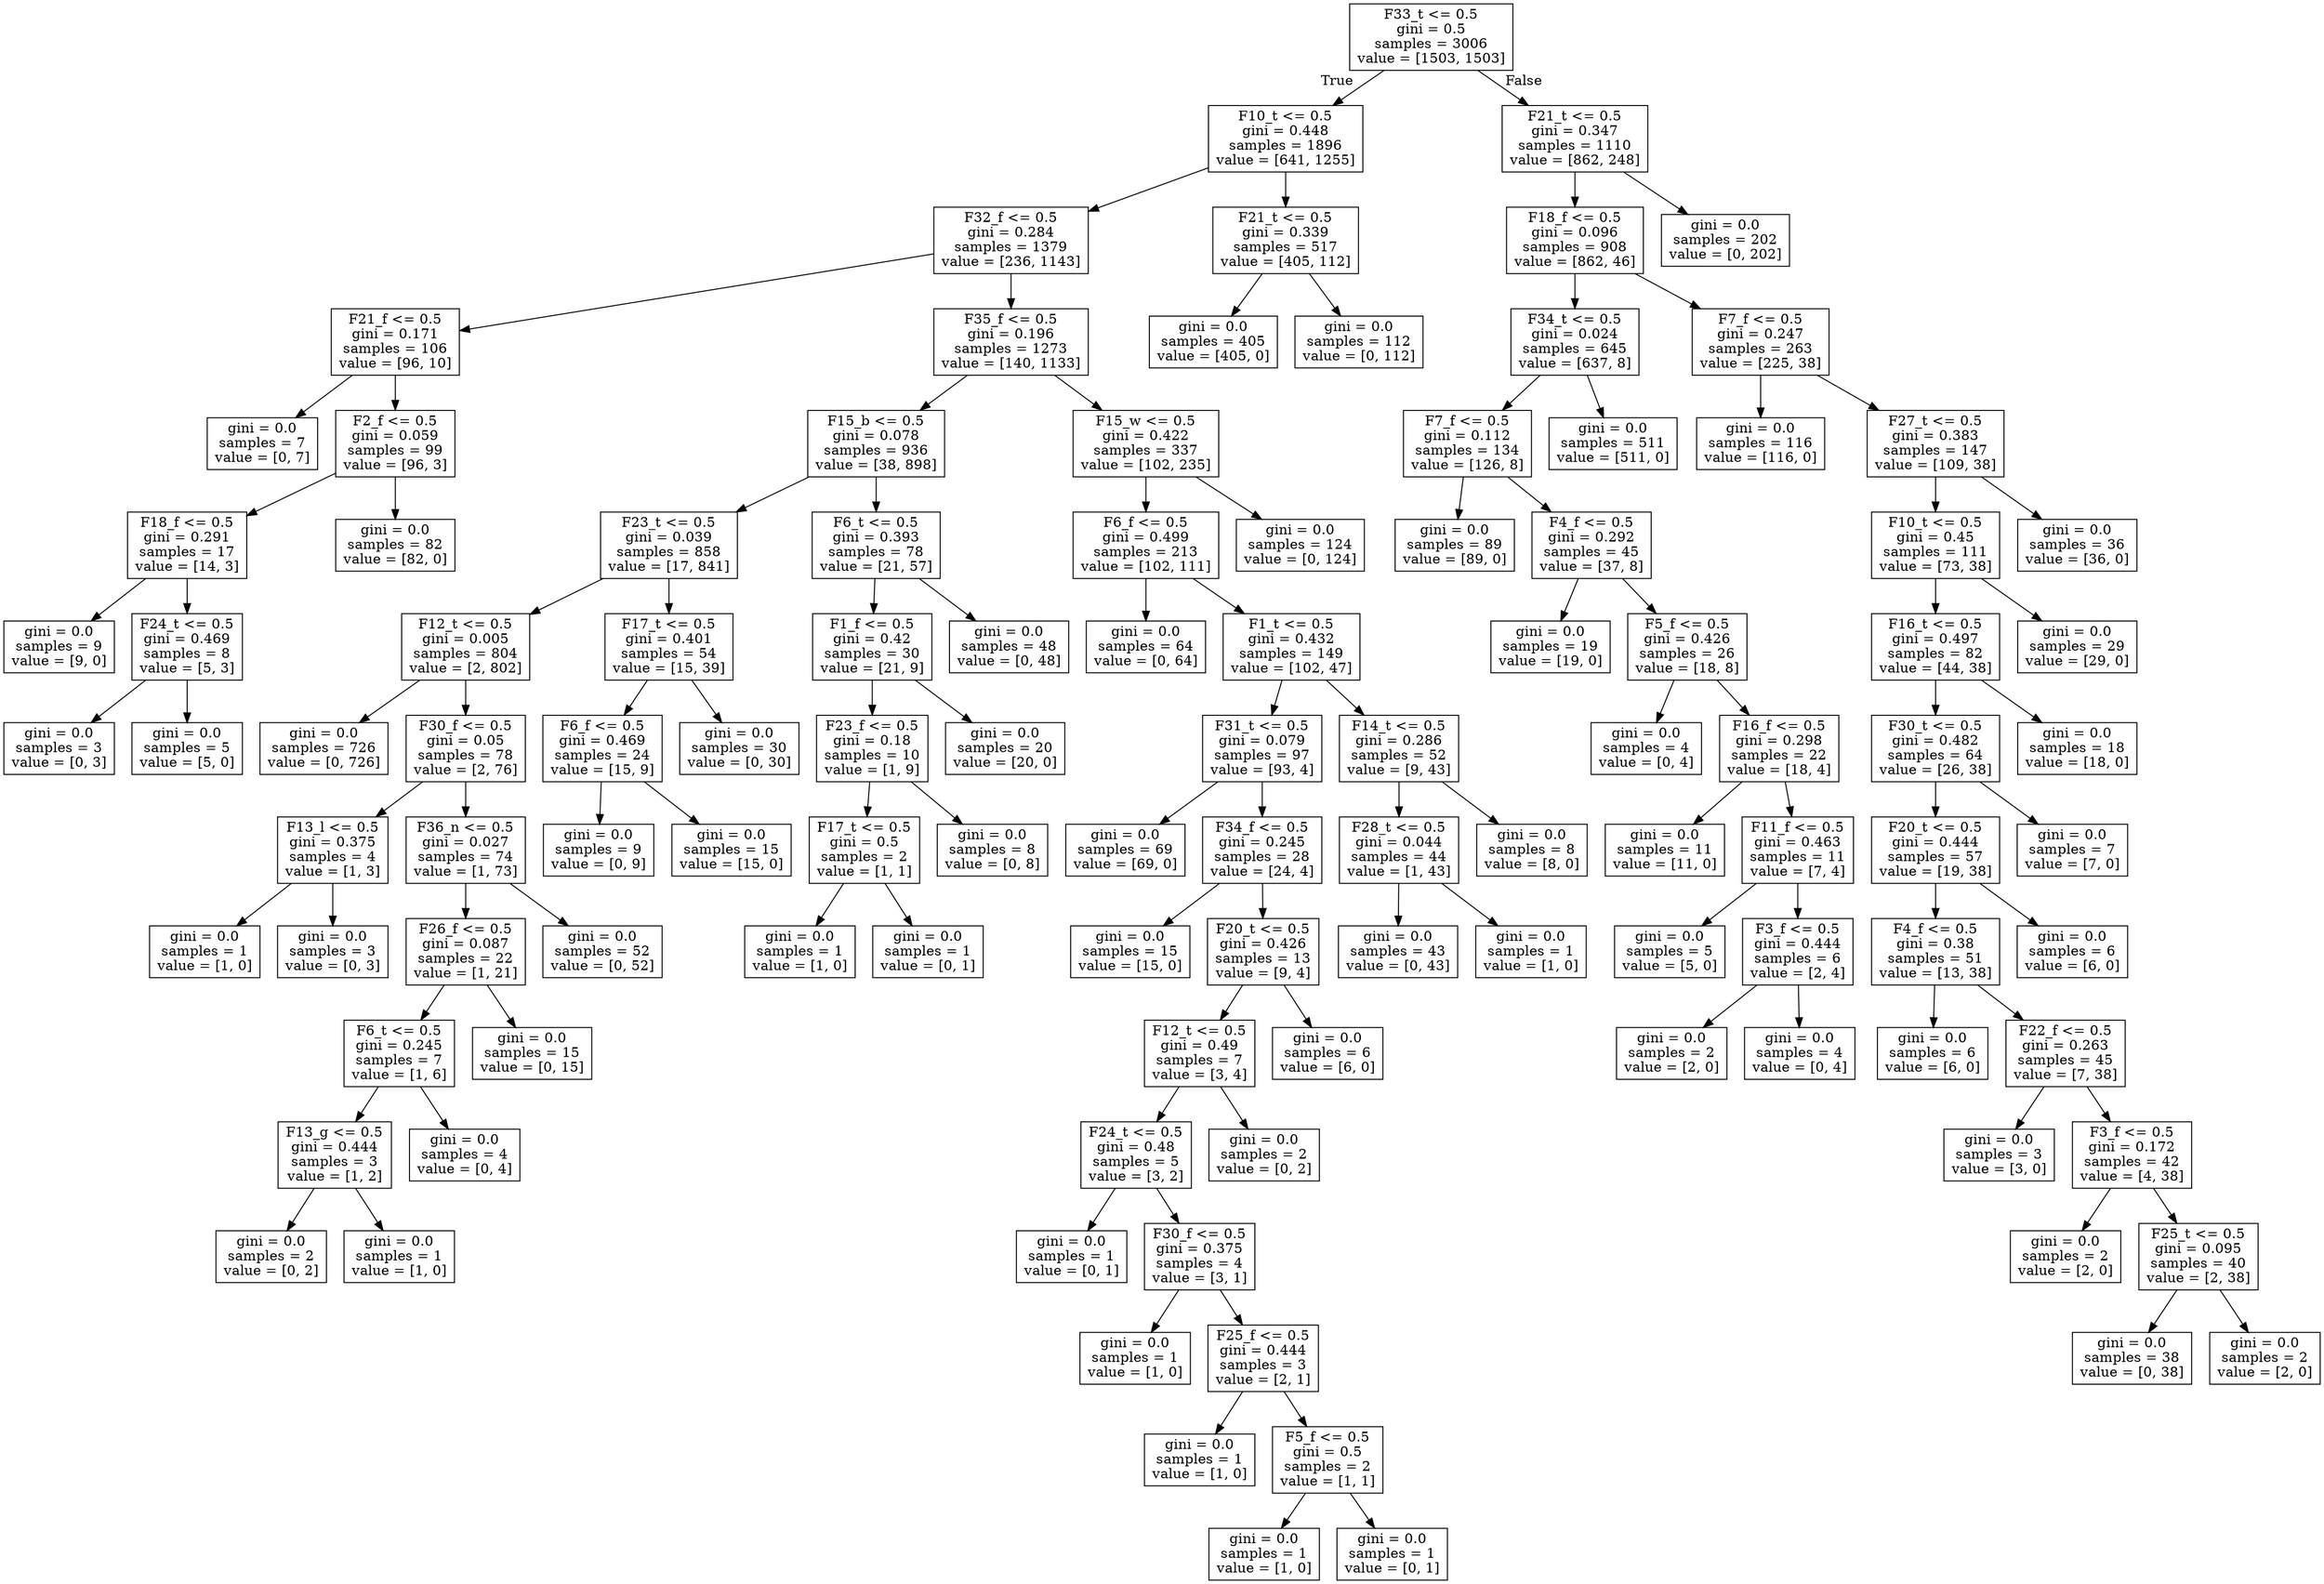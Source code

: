 digraph Tree {
node [shape=box] ;
0 [label="F33_t <= 0.5\ngini = 0.5\nsamples = 3006\nvalue = [1503, 1503]"] ;
1 [label="F10_t <= 0.5\ngini = 0.448\nsamples = 1896\nvalue = [641, 1255]"] ;
0 -> 1 [labeldistance=2.5, labelangle=45, headlabel="True"] ;
2 [label="F32_f <= 0.5\ngini = 0.284\nsamples = 1379\nvalue = [236, 1143]"] ;
1 -> 2 ;
3 [label="F21_f <= 0.5\ngini = 0.171\nsamples = 106\nvalue = [96, 10]"] ;
2 -> 3 ;
4 [label="gini = 0.0\nsamples = 7\nvalue = [0, 7]"] ;
3 -> 4 ;
5 [label="F2_f <= 0.5\ngini = 0.059\nsamples = 99\nvalue = [96, 3]"] ;
3 -> 5 ;
6 [label="F18_f <= 0.5\ngini = 0.291\nsamples = 17\nvalue = [14, 3]"] ;
5 -> 6 ;
7 [label="gini = 0.0\nsamples = 9\nvalue = [9, 0]"] ;
6 -> 7 ;
8 [label="F24_t <= 0.5\ngini = 0.469\nsamples = 8\nvalue = [5, 3]"] ;
6 -> 8 ;
9 [label="gini = 0.0\nsamples = 3\nvalue = [0, 3]"] ;
8 -> 9 ;
10 [label="gini = 0.0\nsamples = 5\nvalue = [5, 0]"] ;
8 -> 10 ;
11 [label="gini = 0.0\nsamples = 82\nvalue = [82, 0]"] ;
5 -> 11 ;
12 [label="F35_f <= 0.5\ngini = 0.196\nsamples = 1273\nvalue = [140, 1133]"] ;
2 -> 12 ;
13 [label="F15_b <= 0.5\ngini = 0.078\nsamples = 936\nvalue = [38, 898]"] ;
12 -> 13 ;
14 [label="F23_t <= 0.5\ngini = 0.039\nsamples = 858\nvalue = [17, 841]"] ;
13 -> 14 ;
15 [label="F12_t <= 0.5\ngini = 0.005\nsamples = 804\nvalue = [2, 802]"] ;
14 -> 15 ;
16 [label="gini = 0.0\nsamples = 726\nvalue = [0, 726]"] ;
15 -> 16 ;
17 [label="F30_f <= 0.5\ngini = 0.05\nsamples = 78\nvalue = [2, 76]"] ;
15 -> 17 ;
18 [label="F13_l <= 0.5\ngini = 0.375\nsamples = 4\nvalue = [1, 3]"] ;
17 -> 18 ;
19 [label="gini = 0.0\nsamples = 1\nvalue = [1, 0]"] ;
18 -> 19 ;
20 [label="gini = 0.0\nsamples = 3\nvalue = [0, 3]"] ;
18 -> 20 ;
21 [label="F36_n <= 0.5\ngini = 0.027\nsamples = 74\nvalue = [1, 73]"] ;
17 -> 21 ;
22 [label="F26_f <= 0.5\ngini = 0.087\nsamples = 22\nvalue = [1, 21]"] ;
21 -> 22 ;
23 [label="F6_t <= 0.5\ngini = 0.245\nsamples = 7\nvalue = [1, 6]"] ;
22 -> 23 ;
24 [label="F13_g <= 0.5\ngini = 0.444\nsamples = 3\nvalue = [1, 2]"] ;
23 -> 24 ;
25 [label="gini = 0.0\nsamples = 2\nvalue = [0, 2]"] ;
24 -> 25 ;
26 [label="gini = 0.0\nsamples = 1\nvalue = [1, 0]"] ;
24 -> 26 ;
27 [label="gini = 0.0\nsamples = 4\nvalue = [0, 4]"] ;
23 -> 27 ;
28 [label="gini = 0.0\nsamples = 15\nvalue = [0, 15]"] ;
22 -> 28 ;
29 [label="gini = 0.0\nsamples = 52\nvalue = [0, 52]"] ;
21 -> 29 ;
30 [label="F17_t <= 0.5\ngini = 0.401\nsamples = 54\nvalue = [15, 39]"] ;
14 -> 30 ;
31 [label="F6_f <= 0.5\ngini = 0.469\nsamples = 24\nvalue = [15, 9]"] ;
30 -> 31 ;
32 [label="gini = 0.0\nsamples = 9\nvalue = [0, 9]"] ;
31 -> 32 ;
33 [label="gini = 0.0\nsamples = 15\nvalue = [15, 0]"] ;
31 -> 33 ;
34 [label="gini = 0.0\nsamples = 30\nvalue = [0, 30]"] ;
30 -> 34 ;
35 [label="F6_t <= 0.5\ngini = 0.393\nsamples = 78\nvalue = [21, 57]"] ;
13 -> 35 ;
36 [label="F1_f <= 0.5\ngini = 0.42\nsamples = 30\nvalue = [21, 9]"] ;
35 -> 36 ;
37 [label="F23_f <= 0.5\ngini = 0.18\nsamples = 10\nvalue = [1, 9]"] ;
36 -> 37 ;
38 [label="F17_t <= 0.5\ngini = 0.5\nsamples = 2\nvalue = [1, 1]"] ;
37 -> 38 ;
39 [label="gini = 0.0\nsamples = 1\nvalue = [1, 0]"] ;
38 -> 39 ;
40 [label="gini = 0.0\nsamples = 1\nvalue = [0, 1]"] ;
38 -> 40 ;
41 [label="gini = 0.0\nsamples = 8\nvalue = [0, 8]"] ;
37 -> 41 ;
42 [label="gini = 0.0\nsamples = 20\nvalue = [20, 0]"] ;
36 -> 42 ;
43 [label="gini = 0.0\nsamples = 48\nvalue = [0, 48]"] ;
35 -> 43 ;
44 [label="F15_w <= 0.5\ngini = 0.422\nsamples = 337\nvalue = [102, 235]"] ;
12 -> 44 ;
45 [label="F6_f <= 0.5\ngini = 0.499\nsamples = 213\nvalue = [102, 111]"] ;
44 -> 45 ;
46 [label="gini = 0.0\nsamples = 64\nvalue = [0, 64]"] ;
45 -> 46 ;
47 [label="F1_t <= 0.5\ngini = 0.432\nsamples = 149\nvalue = [102, 47]"] ;
45 -> 47 ;
48 [label="F31_t <= 0.5\ngini = 0.079\nsamples = 97\nvalue = [93, 4]"] ;
47 -> 48 ;
49 [label="gini = 0.0\nsamples = 69\nvalue = [69, 0]"] ;
48 -> 49 ;
50 [label="F34_f <= 0.5\ngini = 0.245\nsamples = 28\nvalue = [24, 4]"] ;
48 -> 50 ;
51 [label="gini = 0.0\nsamples = 15\nvalue = [15, 0]"] ;
50 -> 51 ;
52 [label="F20_t <= 0.5\ngini = 0.426\nsamples = 13\nvalue = [9, 4]"] ;
50 -> 52 ;
53 [label="F12_t <= 0.5\ngini = 0.49\nsamples = 7\nvalue = [3, 4]"] ;
52 -> 53 ;
54 [label="F24_t <= 0.5\ngini = 0.48\nsamples = 5\nvalue = [3, 2]"] ;
53 -> 54 ;
55 [label="gini = 0.0\nsamples = 1\nvalue = [0, 1]"] ;
54 -> 55 ;
56 [label="F30_f <= 0.5\ngini = 0.375\nsamples = 4\nvalue = [3, 1]"] ;
54 -> 56 ;
57 [label="gini = 0.0\nsamples = 1\nvalue = [1, 0]"] ;
56 -> 57 ;
58 [label="F25_f <= 0.5\ngini = 0.444\nsamples = 3\nvalue = [2, 1]"] ;
56 -> 58 ;
59 [label="gini = 0.0\nsamples = 1\nvalue = [1, 0]"] ;
58 -> 59 ;
60 [label="F5_f <= 0.5\ngini = 0.5\nsamples = 2\nvalue = [1, 1]"] ;
58 -> 60 ;
61 [label="gini = 0.0\nsamples = 1\nvalue = [1, 0]"] ;
60 -> 61 ;
62 [label="gini = 0.0\nsamples = 1\nvalue = [0, 1]"] ;
60 -> 62 ;
63 [label="gini = 0.0\nsamples = 2\nvalue = [0, 2]"] ;
53 -> 63 ;
64 [label="gini = 0.0\nsamples = 6\nvalue = [6, 0]"] ;
52 -> 64 ;
65 [label="F14_t <= 0.5\ngini = 0.286\nsamples = 52\nvalue = [9, 43]"] ;
47 -> 65 ;
66 [label="F28_t <= 0.5\ngini = 0.044\nsamples = 44\nvalue = [1, 43]"] ;
65 -> 66 ;
67 [label="gini = 0.0\nsamples = 43\nvalue = [0, 43]"] ;
66 -> 67 ;
68 [label="gini = 0.0\nsamples = 1\nvalue = [1, 0]"] ;
66 -> 68 ;
69 [label="gini = 0.0\nsamples = 8\nvalue = [8, 0]"] ;
65 -> 69 ;
70 [label="gini = 0.0\nsamples = 124\nvalue = [0, 124]"] ;
44 -> 70 ;
71 [label="F21_t <= 0.5\ngini = 0.339\nsamples = 517\nvalue = [405, 112]"] ;
1 -> 71 ;
72 [label="gini = 0.0\nsamples = 405\nvalue = [405, 0]"] ;
71 -> 72 ;
73 [label="gini = 0.0\nsamples = 112\nvalue = [0, 112]"] ;
71 -> 73 ;
74 [label="F21_t <= 0.5\ngini = 0.347\nsamples = 1110\nvalue = [862, 248]"] ;
0 -> 74 [labeldistance=2.5, labelangle=-45, headlabel="False"] ;
75 [label="F18_f <= 0.5\ngini = 0.096\nsamples = 908\nvalue = [862, 46]"] ;
74 -> 75 ;
76 [label="F34_t <= 0.5\ngini = 0.024\nsamples = 645\nvalue = [637, 8]"] ;
75 -> 76 ;
77 [label="F7_f <= 0.5\ngini = 0.112\nsamples = 134\nvalue = [126, 8]"] ;
76 -> 77 ;
78 [label="gini = 0.0\nsamples = 89\nvalue = [89, 0]"] ;
77 -> 78 ;
79 [label="F4_f <= 0.5\ngini = 0.292\nsamples = 45\nvalue = [37, 8]"] ;
77 -> 79 ;
80 [label="gini = 0.0\nsamples = 19\nvalue = [19, 0]"] ;
79 -> 80 ;
81 [label="F5_f <= 0.5\ngini = 0.426\nsamples = 26\nvalue = [18, 8]"] ;
79 -> 81 ;
82 [label="gini = 0.0\nsamples = 4\nvalue = [0, 4]"] ;
81 -> 82 ;
83 [label="F16_f <= 0.5\ngini = 0.298\nsamples = 22\nvalue = [18, 4]"] ;
81 -> 83 ;
84 [label="gini = 0.0\nsamples = 11\nvalue = [11, 0]"] ;
83 -> 84 ;
85 [label="F11_f <= 0.5\ngini = 0.463\nsamples = 11\nvalue = [7, 4]"] ;
83 -> 85 ;
86 [label="gini = 0.0\nsamples = 5\nvalue = [5, 0]"] ;
85 -> 86 ;
87 [label="F3_f <= 0.5\ngini = 0.444\nsamples = 6\nvalue = [2, 4]"] ;
85 -> 87 ;
88 [label="gini = 0.0\nsamples = 2\nvalue = [2, 0]"] ;
87 -> 88 ;
89 [label="gini = 0.0\nsamples = 4\nvalue = [0, 4]"] ;
87 -> 89 ;
90 [label="gini = 0.0\nsamples = 511\nvalue = [511, 0]"] ;
76 -> 90 ;
91 [label="F7_f <= 0.5\ngini = 0.247\nsamples = 263\nvalue = [225, 38]"] ;
75 -> 91 ;
92 [label="gini = 0.0\nsamples = 116\nvalue = [116, 0]"] ;
91 -> 92 ;
93 [label="F27_t <= 0.5\ngini = 0.383\nsamples = 147\nvalue = [109, 38]"] ;
91 -> 93 ;
94 [label="F10_t <= 0.5\ngini = 0.45\nsamples = 111\nvalue = [73, 38]"] ;
93 -> 94 ;
95 [label="F16_t <= 0.5\ngini = 0.497\nsamples = 82\nvalue = [44, 38]"] ;
94 -> 95 ;
96 [label="F30_t <= 0.5\ngini = 0.482\nsamples = 64\nvalue = [26, 38]"] ;
95 -> 96 ;
97 [label="F20_t <= 0.5\ngini = 0.444\nsamples = 57\nvalue = [19, 38]"] ;
96 -> 97 ;
98 [label="F4_f <= 0.5\ngini = 0.38\nsamples = 51\nvalue = [13, 38]"] ;
97 -> 98 ;
99 [label="gini = 0.0\nsamples = 6\nvalue = [6, 0]"] ;
98 -> 99 ;
100 [label="F22_f <= 0.5\ngini = 0.263\nsamples = 45\nvalue = [7, 38]"] ;
98 -> 100 ;
101 [label="gini = 0.0\nsamples = 3\nvalue = [3, 0]"] ;
100 -> 101 ;
102 [label="F3_f <= 0.5\ngini = 0.172\nsamples = 42\nvalue = [4, 38]"] ;
100 -> 102 ;
103 [label="gini = 0.0\nsamples = 2\nvalue = [2, 0]"] ;
102 -> 103 ;
104 [label="F25_t <= 0.5\ngini = 0.095\nsamples = 40\nvalue = [2, 38]"] ;
102 -> 104 ;
105 [label="gini = 0.0\nsamples = 38\nvalue = [0, 38]"] ;
104 -> 105 ;
106 [label="gini = 0.0\nsamples = 2\nvalue = [2, 0]"] ;
104 -> 106 ;
107 [label="gini = 0.0\nsamples = 6\nvalue = [6, 0]"] ;
97 -> 107 ;
108 [label="gini = 0.0\nsamples = 7\nvalue = [7, 0]"] ;
96 -> 108 ;
109 [label="gini = 0.0\nsamples = 18\nvalue = [18, 0]"] ;
95 -> 109 ;
110 [label="gini = 0.0\nsamples = 29\nvalue = [29, 0]"] ;
94 -> 110 ;
111 [label="gini = 0.0\nsamples = 36\nvalue = [36, 0]"] ;
93 -> 111 ;
112 [label="gini = 0.0\nsamples = 202\nvalue = [0, 202]"] ;
74 -> 112 ;
}